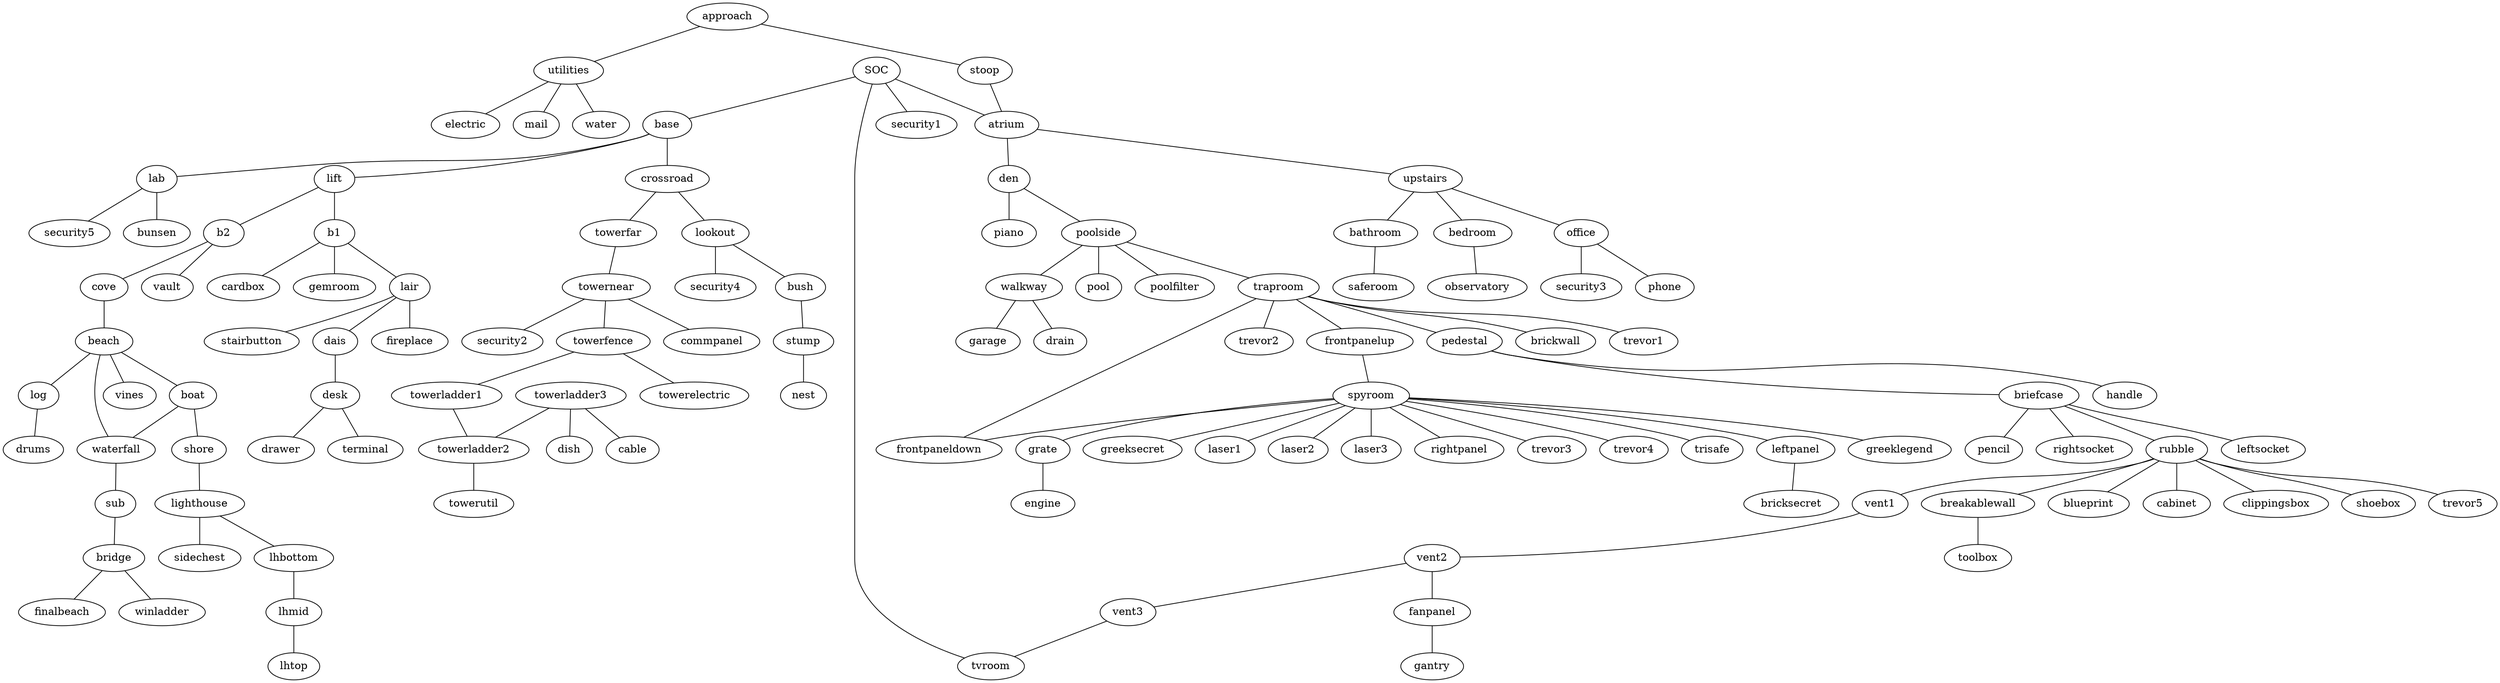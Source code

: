 strict digraph AgentA {
        edge[dir=both,arrowhead=none,arrowtail=none];

        SOC->atrium;
        SOC->base;
        SOC->security1;
        approach->stoop;
        approach->utilities;
        atrium->den;
        atrium->upstairs;
        b1->cardbox;
        b1->gemroom;
        b1->lair;
        b2->cove;
        b2->vault;
        base->crossroad;
        base->lab;
        base->lift;
        bathroom->saferoom;
        beach->boat;
        beach->log;
        beach->vines;
        beach->waterfall;
        bedroom->observatory;
        boat->shore;
        boat->waterfall;
        breakablewall->toolbox;
        bridge->finalbeach;
        bridge->winladder;
        briefcase->leftsocket;
        briefcase->pencil;
        briefcase->rightsocket;
        briefcase->rubble[dir=forward];
        bush->stump;
        cove->beach;
        crossroad->lookout;
        crossroad->towerfar;
        dais->desk;
        den->piano;
        den->poolside;
        desk->drawer;
        desk->terminal;
        fanpanel->gantry;
        frontpaneldown->traproom[dir=forward,arrowhead=arrow];
        frontpanelup->spyroom[dir=forward,arrowhead=arrow];
        grate->engine;
        lab->bunsen;
        lab->security5;
        lair->dais;
        lair->fireplace;
        lair->stairbutton;
        leftpanel->bricksecret;
        lhbottom->lhmid;
        lhmid->lhtop;
        lift->b1;
        lift->b2;
        lighthouse->lhbottom;
        lighthouse->sidechest;
        log->drums;
        lookout->bush;
        lookout->security4;
        office->phone;
        office->security3;
        pedestal->briefcase;
        pedestal->handle;
        poolside->pool;
        poolside->poolfilter;
        poolside->walkway;
        rubble->blueprint;
        rubble->breakablewall;
        rubble->cabinet;
        rubble->clippingsbox;
        rubble->shoebox;
        rubble->trevor5;
        rubble->vent1;
        shore->lighthouse;
        spyroom->frontpaneldown;
        spyroom->grate;
        spyroom->greeklegend;
        spyroom->greeksecret;
        spyroom->laser1;
        spyroom->laser2;
        spyroom->laser3;
        spyroom->leftpanel;
        spyroom->rightpanel;
        spyroom->trevor3;
        spyroom->trevor4;
        spyroom->trisafe;
        stoop->atrium;
        stump->nest;
        sub->bridge;
        towerfar->towernear;
        towerfence->towerelectric;
        towerfence->towerladder1;
        towerladder1->towerladder2;
        towerladder2->towerutil;
        towerladder3->cable;
        towerladder3->dish;
        towerladder3->towerladder2;
        towernear->commpanel;
        towernear->security2;
        towernear->towerfence;
        traproom->brickwall;
        poolside->traproom[dir=forward];
        traproom->frontpanelup;
        traproom->pedestal;
        traproom->trevor1;
        traproom->trevor2;
        tvroom->SOC;
        upstairs->bathroom;
        upstairs->bedroom;
        upstairs->office;
        utilities->electric;
        utilities->mail;
        utilities->water;
        vent1->vent2;
        vent2->fanpanel;
        vent2->vent3;
        vent3->tvroom;
        walkway->drain;
        walkway->garage;
        waterfall->sub;
}
